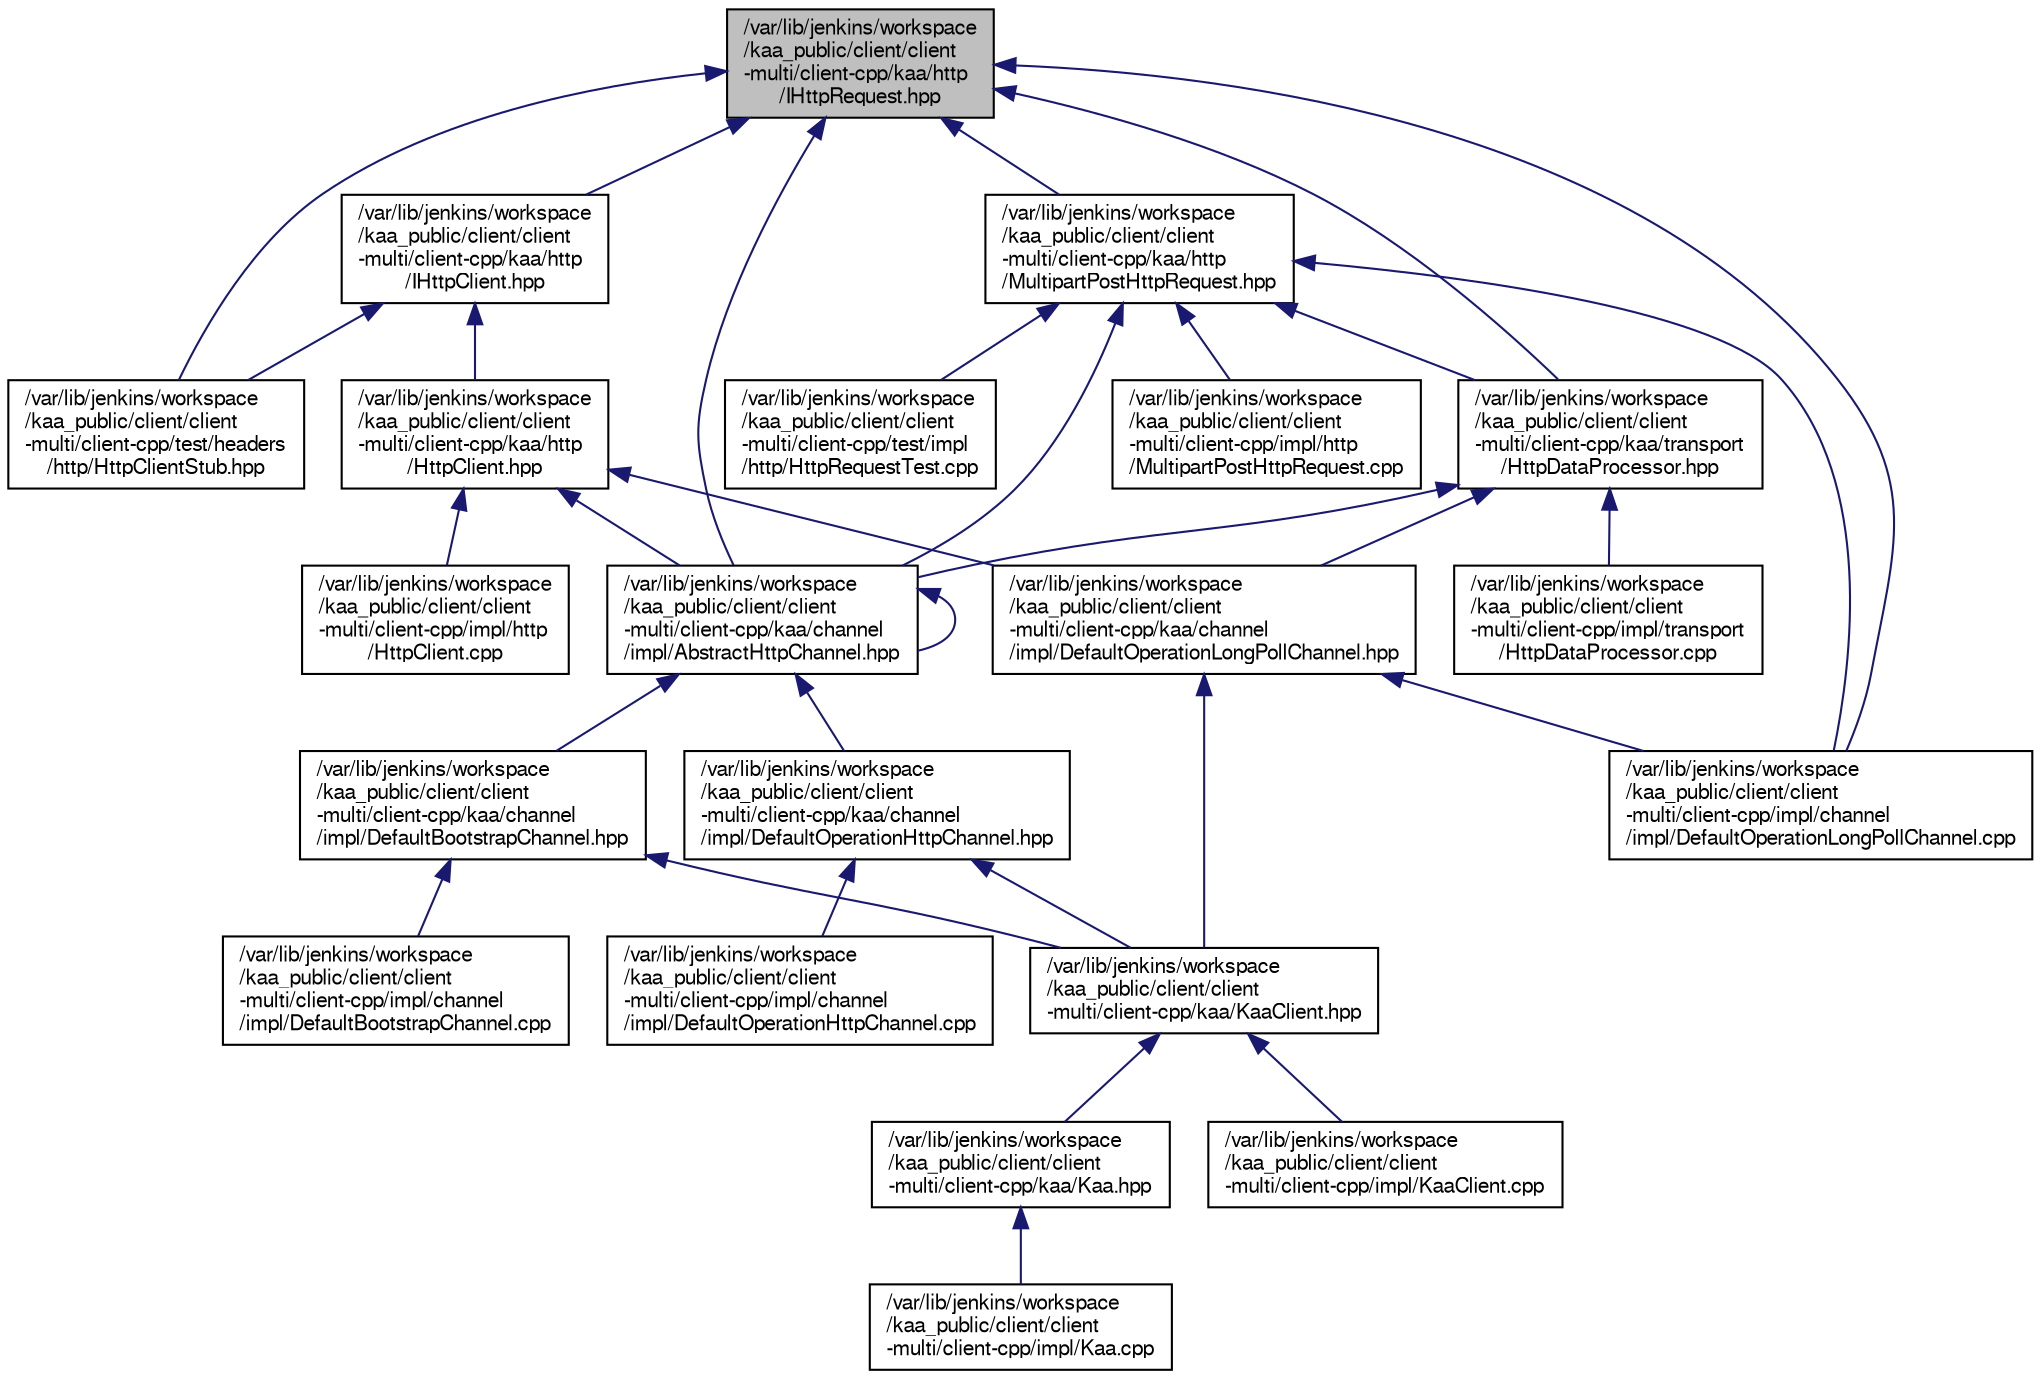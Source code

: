 digraph "/var/lib/jenkins/workspace/kaa_public/client/client-multi/client-cpp/kaa/http/IHttpRequest.hpp"
{
  bgcolor="transparent";
  edge [fontname="FreeSans",fontsize="10",labelfontname="FreeSans",labelfontsize="10"];
  node [fontname="FreeSans",fontsize="10",shape=record];
  Node1 [label="/var/lib/jenkins/workspace\l/kaa_public/client/client\l-multi/client-cpp/kaa/http\l/IHttpRequest.hpp",height=0.2,width=0.4,color="black", fillcolor="grey75", style="filled" fontcolor="black"];
  Node1 -> Node2 [dir="back",color="midnightblue",fontsize="10",style="solid",fontname="FreeSans"];
  Node2 [label="/var/lib/jenkins/workspace\l/kaa_public/client/client\l-multi/client-cpp/kaa/http\l/IHttpClient.hpp",height=0.2,width=0.4,color="black",URL="$IHttpClient_8hpp.html"];
  Node2 -> Node3 [dir="back",color="midnightblue",fontsize="10",style="solid",fontname="FreeSans"];
  Node3 [label="/var/lib/jenkins/workspace\l/kaa_public/client/client\l-multi/client-cpp/kaa/http\l/HttpClient.hpp",height=0.2,width=0.4,color="black",URL="$HttpClient_8hpp.html"];
  Node3 -> Node4 [dir="back",color="midnightblue",fontsize="10",style="solid",fontname="FreeSans"];
  Node4 [label="/var/lib/jenkins/workspace\l/kaa_public/client/client\l-multi/client-cpp/kaa/channel\l/impl/AbstractHttpChannel.hpp",height=0.2,width=0.4,color="black",URL="$AbstractHttpChannel_8hpp.html"];
  Node4 -> Node5 [dir="back",color="midnightblue",fontsize="10",style="solid",fontname="FreeSans"];
  Node5 [label="/var/lib/jenkins/workspace\l/kaa_public/client/client\l-multi/client-cpp/kaa/channel\l/impl/DefaultBootstrapChannel.hpp",height=0.2,width=0.4,color="black",URL="$DefaultBootstrapChannel_8hpp.html"];
  Node5 -> Node6 [dir="back",color="midnightblue",fontsize="10",style="solid",fontname="FreeSans"];
  Node6 [label="/var/lib/jenkins/workspace\l/kaa_public/client/client\l-multi/client-cpp/impl/channel\l/impl/DefaultBootstrapChannel.cpp",height=0.2,width=0.4,color="black",URL="$DefaultBootstrapChannel_8cpp.html"];
  Node5 -> Node7 [dir="back",color="midnightblue",fontsize="10",style="solid",fontname="FreeSans"];
  Node7 [label="/var/lib/jenkins/workspace\l/kaa_public/client/client\l-multi/client-cpp/kaa/KaaClient.hpp",height=0.2,width=0.4,color="black",URL="$KaaClient_8hpp.html"];
  Node7 -> Node8 [dir="back",color="midnightblue",fontsize="10",style="solid",fontname="FreeSans"];
  Node8 [label="/var/lib/jenkins/workspace\l/kaa_public/client/client\l-multi/client-cpp/kaa/Kaa.hpp",height=0.2,width=0.4,color="black",URL="$Kaa_8hpp.html"];
  Node8 -> Node9 [dir="back",color="midnightblue",fontsize="10",style="solid",fontname="FreeSans"];
  Node9 [label="/var/lib/jenkins/workspace\l/kaa_public/client/client\l-multi/client-cpp/impl/Kaa.cpp",height=0.2,width=0.4,color="black",URL="$Kaa_8cpp.html"];
  Node7 -> Node10 [dir="back",color="midnightblue",fontsize="10",style="solid",fontname="FreeSans"];
  Node10 [label="/var/lib/jenkins/workspace\l/kaa_public/client/client\l-multi/client-cpp/impl/KaaClient.cpp",height=0.2,width=0.4,color="black",URL="$KaaClient_8cpp.html"];
  Node4 -> Node4 [dir="back",color="midnightblue",fontsize="10",style="solid",fontname="FreeSans"];
  Node4 -> Node11 [dir="back",color="midnightblue",fontsize="10",style="solid",fontname="FreeSans"];
  Node11 [label="/var/lib/jenkins/workspace\l/kaa_public/client/client\l-multi/client-cpp/kaa/channel\l/impl/DefaultOperationHttpChannel.hpp",height=0.2,width=0.4,color="black",URL="$DefaultOperationHttpChannel_8hpp.html"];
  Node11 -> Node12 [dir="back",color="midnightblue",fontsize="10",style="solid",fontname="FreeSans"];
  Node12 [label="/var/lib/jenkins/workspace\l/kaa_public/client/client\l-multi/client-cpp/impl/channel\l/impl/DefaultOperationHttpChannel.cpp",height=0.2,width=0.4,color="black",URL="$DefaultOperationHttpChannel_8cpp.html"];
  Node11 -> Node7 [dir="back",color="midnightblue",fontsize="10",style="solid",fontname="FreeSans"];
  Node3 -> Node13 [dir="back",color="midnightblue",fontsize="10",style="solid",fontname="FreeSans"];
  Node13 [label="/var/lib/jenkins/workspace\l/kaa_public/client/client\l-multi/client-cpp/kaa/channel\l/impl/DefaultOperationLongPollChannel.hpp",height=0.2,width=0.4,color="black",URL="$DefaultOperationLongPollChannel_8hpp.html"];
  Node13 -> Node14 [dir="back",color="midnightblue",fontsize="10",style="solid",fontname="FreeSans"];
  Node14 [label="/var/lib/jenkins/workspace\l/kaa_public/client/client\l-multi/client-cpp/impl/channel\l/impl/DefaultOperationLongPollChannel.cpp",height=0.2,width=0.4,color="black",URL="$DefaultOperationLongPollChannel_8cpp.html"];
  Node13 -> Node7 [dir="back",color="midnightblue",fontsize="10",style="solid",fontname="FreeSans"];
  Node3 -> Node15 [dir="back",color="midnightblue",fontsize="10",style="solid",fontname="FreeSans"];
  Node15 [label="/var/lib/jenkins/workspace\l/kaa_public/client/client\l-multi/client-cpp/impl/http\l/HttpClient.cpp",height=0.2,width=0.4,color="black",URL="$HttpClient_8cpp.html"];
  Node2 -> Node16 [dir="back",color="midnightblue",fontsize="10",style="solid",fontname="FreeSans"];
  Node16 [label="/var/lib/jenkins/workspace\l/kaa_public/client/client\l-multi/client-cpp/test/headers\l/http/HttpClientStub.hpp",height=0.2,width=0.4,color="black",URL="$HttpClientStub_8hpp.html"];
  Node1 -> Node4 [dir="back",color="midnightblue",fontsize="10",style="solid",fontname="FreeSans"];
  Node1 -> Node17 [dir="back",color="midnightblue",fontsize="10",style="solid",fontname="FreeSans"];
  Node17 [label="/var/lib/jenkins/workspace\l/kaa_public/client/client\l-multi/client-cpp/kaa/http\l/MultipartPostHttpRequest.hpp",height=0.2,width=0.4,color="black",URL="$MultipartPostHttpRequest_8hpp.html"];
  Node17 -> Node4 [dir="back",color="midnightblue",fontsize="10",style="solid",fontname="FreeSans"];
  Node17 -> Node18 [dir="back",color="midnightblue",fontsize="10",style="solid",fontname="FreeSans"];
  Node18 [label="/var/lib/jenkins/workspace\l/kaa_public/client/client\l-multi/client-cpp/kaa/transport\l/HttpDataProcessor.hpp",height=0.2,width=0.4,color="black",URL="$HttpDataProcessor_8hpp.html"];
  Node18 -> Node4 [dir="back",color="midnightblue",fontsize="10",style="solid",fontname="FreeSans"];
  Node18 -> Node13 [dir="back",color="midnightblue",fontsize="10",style="solid",fontname="FreeSans"];
  Node18 -> Node19 [dir="back",color="midnightblue",fontsize="10",style="solid",fontname="FreeSans"];
  Node19 [label="/var/lib/jenkins/workspace\l/kaa_public/client/client\l-multi/client-cpp/impl/transport\l/HttpDataProcessor.cpp",height=0.2,width=0.4,color="black",URL="$HttpDataProcessor_8cpp.html"];
  Node17 -> Node14 [dir="back",color="midnightblue",fontsize="10",style="solid",fontname="FreeSans"];
  Node17 -> Node20 [dir="back",color="midnightblue",fontsize="10",style="solid",fontname="FreeSans"];
  Node20 [label="/var/lib/jenkins/workspace\l/kaa_public/client/client\l-multi/client-cpp/impl/http\l/MultipartPostHttpRequest.cpp",height=0.2,width=0.4,color="black",URL="$MultipartPostHttpRequest_8cpp.html"];
  Node17 -> Node21 [dir="back",color="midnightblue",fontsize="10",style="solid",fontname="FreeSans"];
  Node21 [label="/var/lib/jenkins/workspace\l/kaa_public/client/client\l-multi/client-cpp/test/impl\l/http/HttpRequestTest.cpp",height=0.2,width=0.4,color="black",URL="$HttpRequestTest_8cpp.html"];
  Node1 -> Node18 [dir="back",color="midnightblue",fontsize="10",style="solid",fontname="FreeSans"];
  Node1 -> Node14 [dir="back",color="midnightblue",fontsize="10",style="solid",fontname="FreeSans"];
  Node1 -> Node16 [dir="back",color="midnightblue",fontsize="10",style="solid",fontname="FreeSans"];
}

